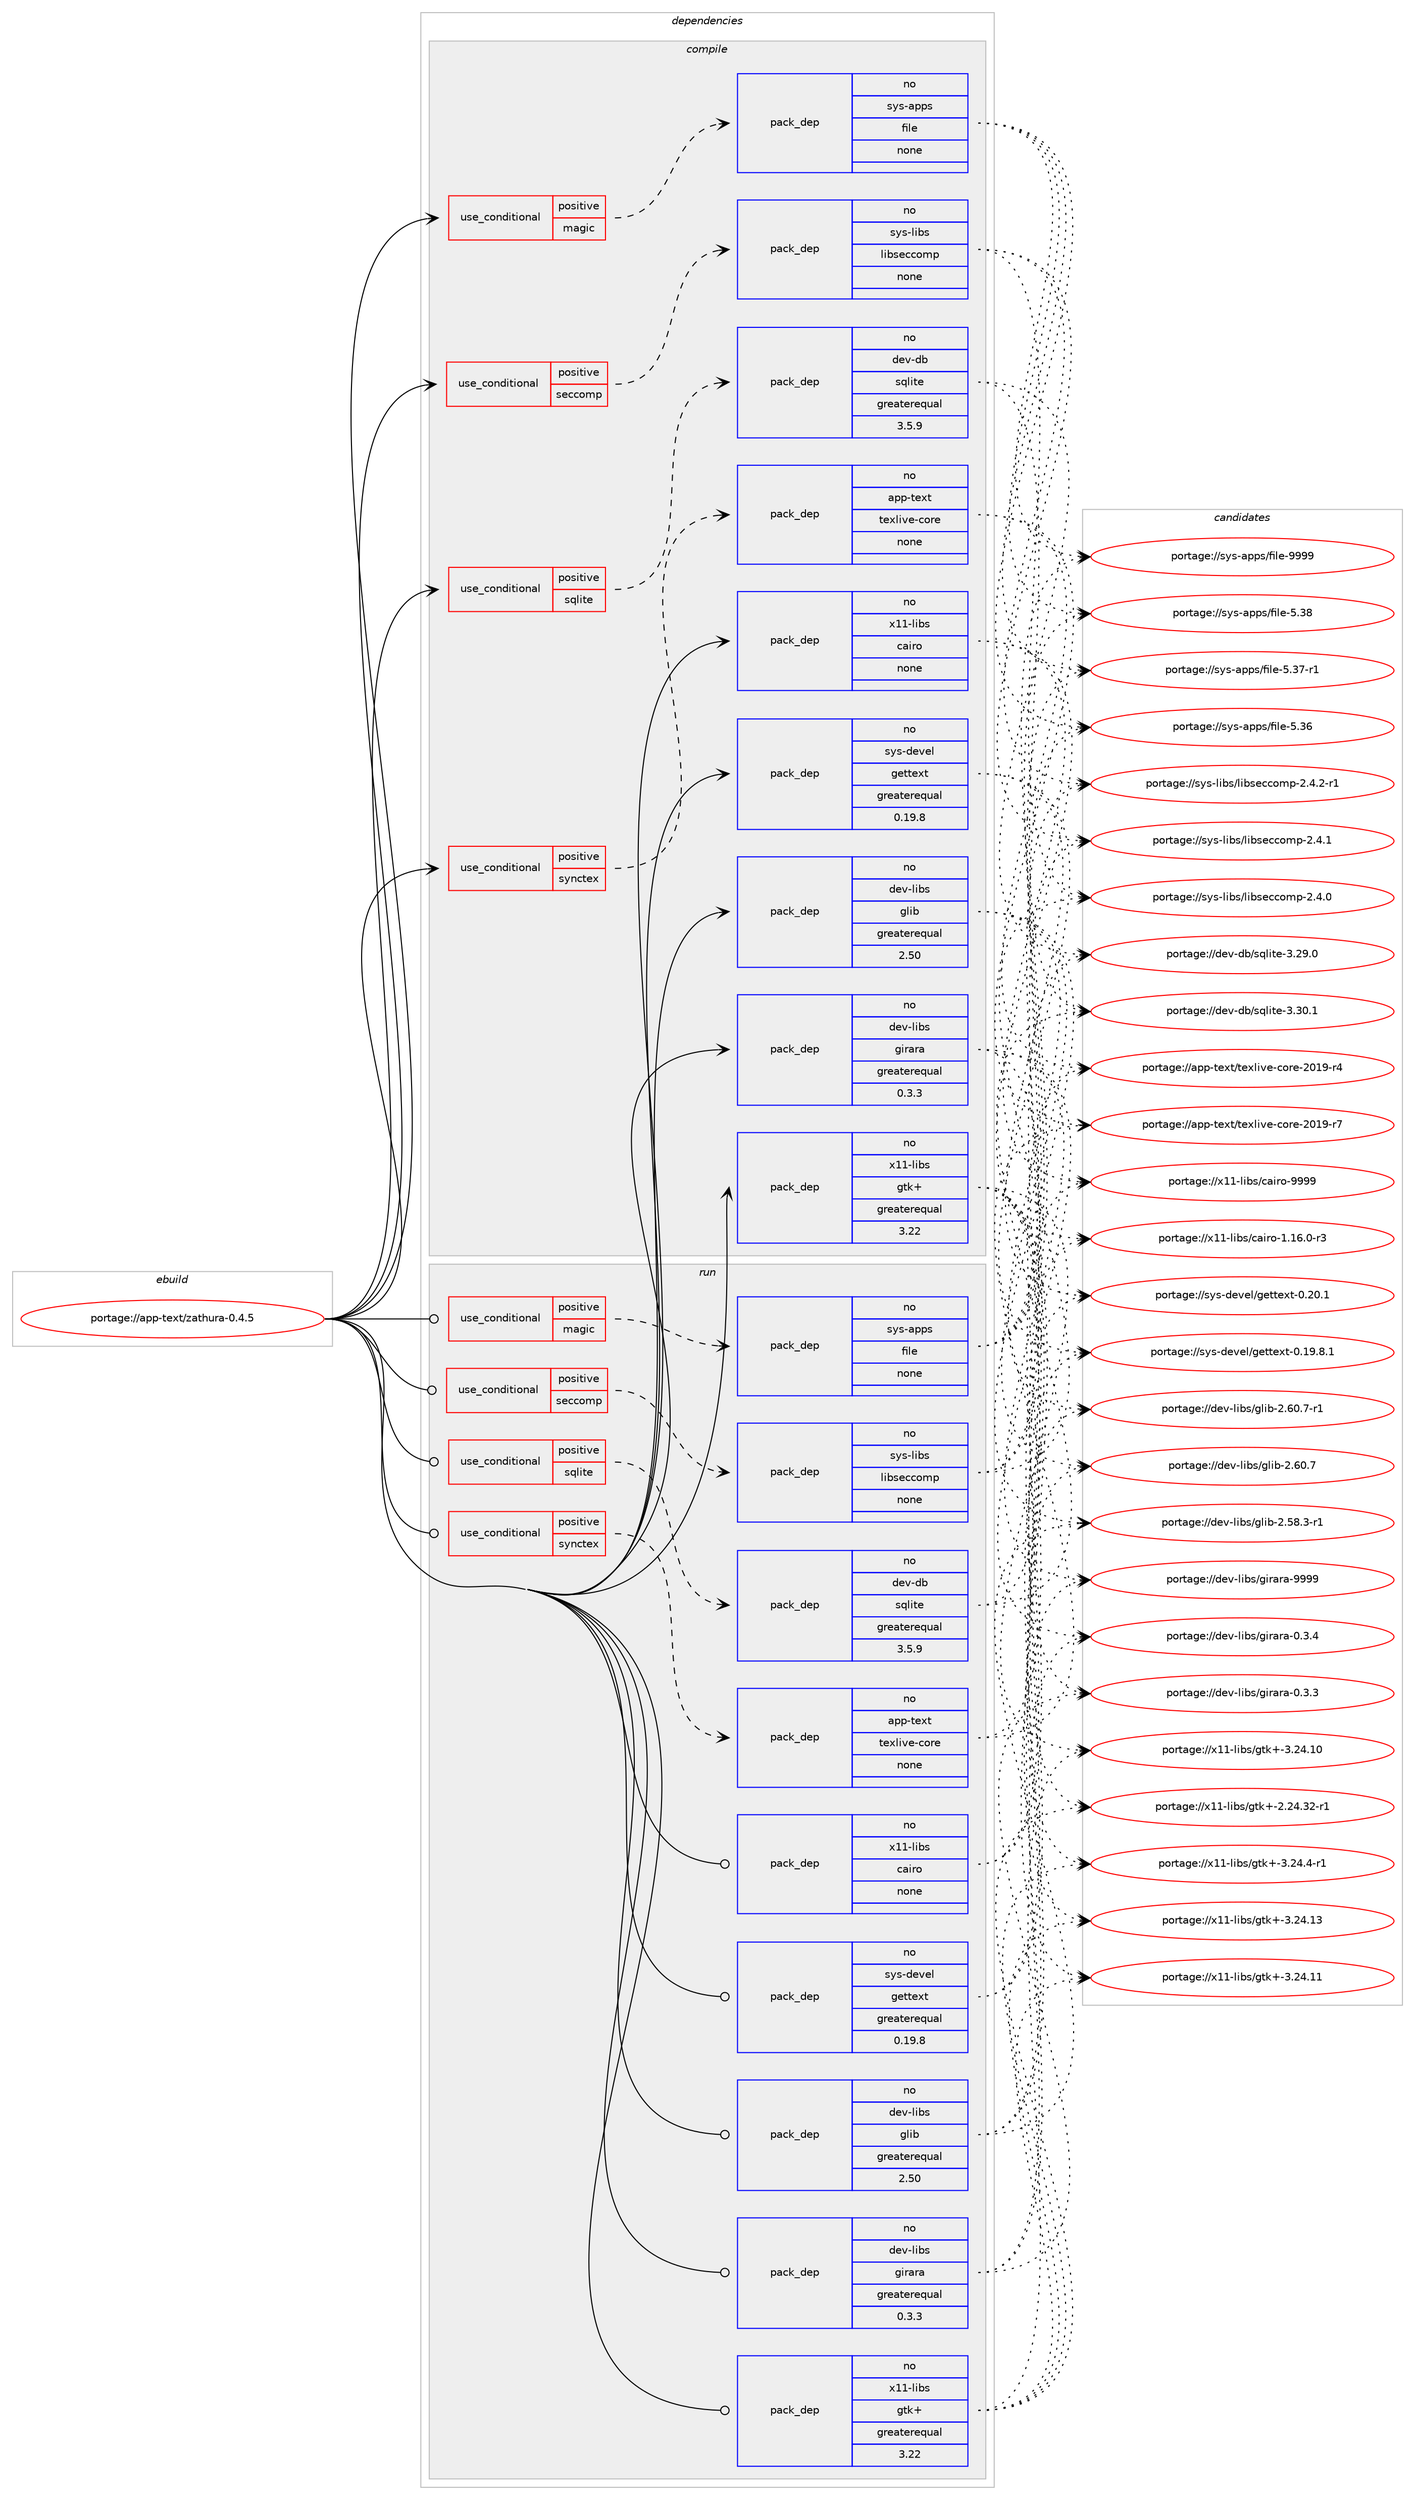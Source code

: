 digraph prolog {

# *************
# Graph options
# *************

newrank=true;
concentrate=true;
compound=true;
graph [rankdir=LR,fontname=Helvetica,fontsize=10,ranksep=1.5];#, ranksep=2.5, nodesep=0.2];
edge  [arrowhead=vee];
node  [fontname=Helvetica,fontsize=10];

# **********
# The ebuild
# **********

subgraph cluster_leftcol {
color=gray;
label=<<i>ebuild</i>>;
id [label="portage://app-text/zathura-0.4.5", color=red, width=4, href="../app-text/zathura-0.4.5.svg"];
}

# ****************
# The dependencies
# ****************

subgraph cluster_midcol {
color=gray;
label=<<i>dependencies</i>>;
subgraph cluster_compile {
fillcolor="#eeeeee";
style=filled;
label=<<i>compile</i>>;
subgraph cond139201 {
dependency590761 [label=<<TABLE BORDER="0" CELLBORDER="1" CELLSPACING="0" CELLPADDING="4"><TR><TD ROWSPAN="3" CELLPADDING="10">use_conditional</TD></TR><TR><TD>positive</TD></TR><TR><TD>magic</TD></TR></TABLE>>, shape=none, color=red];
subgraph pack443691 {
dependency590762 [label=<<TABLE BORDER="0" CELLBORDER="1" CELLSPACING="0" CELLPADDING="4" WIDTH="220"><TR><TD ROWSPAN="6" CELLPADDING="30">pack_dep</TD></TR><TR><TD WIDTH="110">no</TD></TR><TR><TD>sys-apps</TD></TR><TR><TD>file</TD></TR><TR><TD>none</TD></TR><TR><TD></TD></TR></TABLE>>, shape=none, color=blue];
}
dependency590761:e -> dependency590762:w [weight=20,style="dashed",arrowhead="vee"];
}
id:e -> dependency590761:w [weight=20,style="solid",arrowhead="vee"];
subgraph cond139202 {
dependency590763 [label=<<TABLE BORDER="0" CELLBORDER="1" CELLSPACING="0" CELLPADDING="4"><TR><TD ROWSPAN="3" CELLPADDING="10">use_conditional</TD></TR><TR><TD>positive</TD></TR><TR><TD>seccomp</TD></TR></TABLE>>, shape=none, color=red];
subgraph pack443692 {
dependency590764 [label=<<TABLE BORDER="0" CELLBORDER="1" CELLSPACING="0" CELLPADDING="4" WIDTH="220"><TR><TD ROWSPAN="6" CELLPADDING="30">pack_dep</TD></TR><TR><TD WIDTH="110">no</TD></TR><TR><TD>sys-libs</TD></TR><TR><TD>libseccomp</TD></TR><TR><TD>none</TD></TR><TR><TD></TD></TR></TABLE>>, shape=none, color=blue];
}
dependency590763:e -> dependency590764:w [weight=20,style="dashed",arrowhead="vee"];
}
id:e -> dependency590763:w [weight=20,style="solid",arrowhead="vee"];
subgraph cond139203 {
dependency590765 [label=<<TABLE BORDER="0" CELLBORDER="1" CELLSPACING="0" CELLPADDING="4"><TR><TD ROWSPAN="3" CELLPADDING="10">use_conditional</TD></TR><TR><TD>positive</TD></TR><TR><TD>sqlite</TD></TR></TABLE>>, shape=none, color=red];
subgraph pack443693 {
dependency590766 [label=<<TABLE BORDER="0" CELLBORDER="1" CELLSPACING="0" CELLPADDING="4" WIDTH="220"><TR><TD ROWSPAN="6" CELLPADDING="30">pack_dep</TD></TR><TR><TD WIDTH="110">no</TD></TR><TR><TD>dev-db</TD></TR><TR><TD>sqlite</TD></TR><TR><TD>greaterequal</TD></TR><TR><TD>3.5.9</TD></TR></TABLE>>, shape=none, color=blue];
}
dependency590765:e -> dependency590766:w [weight=20,style="dashed",arrowhead="vee"];
}
id:e -> dependency590765:w [weight=20,style="solid",arrowhead="vee"];
subgraph cond139204 {
dependency590767 [label=<<TABLE BORDER="0" CELLBORDER="1" CELLSPACING="0" CELLPADDING="4"><TR><TD ROWSPAN="3" CELLPADDING="10">use_conditional</TD></TR><TR><TD>positive</TD></TR><TR><TD>synctex</TD></TR></TABLE>>, shape=none, color=red];
subgraph pack443694 {
dependency590768 [label=<<TABLE BORDER="0" CELLBORDER="1" CELLSPACING="0" CELLPADDING="4" WIDTH="220"><TR><TD ROWSPAN="6" CELLPADDING="30">pack_dep</TD></TR><TR><TD WIDTH="110">no</TD></TR><TR><TD>app-text</TD></TR><TR><TD>texlive-core</TD></TR><TR><TD>none</TD></TR><TR><TD></TD></TR></TABLE>>, shape=none, color=blue];
}
dependency590767:e -> dependency590768:w [weight=20,style="dashed",arrowhead="vee"];
}
id:e -> dependency590767:w [weight=20,style="solid",arrowhead="vee"];
subgraph pack443695 {
dependency590769 [label=<<TABLE BORDER="0" CELLBORDER="1" CELLSPACING="0" CELLPADDING="4" WIDTH="220"><TR><TD ROWSPAN="6" CELLPADDING="30">pack_dep</TD></TR><TR><TD WIDTH="110">no</TD></TR><TR><TD>dev-libs</TD></TR><TR><TD>girara</TD></TR><TR><TD>greaterequal</TD></TR><TR><TD>0.3.3</TD></TR></TABLE>>, shape=none, color=blue];
}
id:e -> dependency590769:w [weight=20,style="solid",arrowhead="vee"];
subgraph pack443696 {
dependency590770 [label=<<TABLE BORDER="0" CELLBORDER="1" CELLSPACING="0" CELLPADDING="4" WIDTH="220"><TR><TD ROWSPAN="6" CELLPADDING="30">pack_dep</TD></TR><TR><TD WIDTH="110">no</TD></TR><TR><TD>dev-libs</TD></TR><TR><TD>glib</TD></TR><TR><TD>greaterequal</TD></TR><TR><TD>2.50</TD></TR></TABLE>>, shape=none, color=blue];
}
id:e -> dependency590770:w [weight=20,style="solid",arrowhead="vee"];
subgraph pack443697 {
dependency590771 [label=<<TABLE BORDER="0" CELLBORDER="1" CELLSPACING="0" CELLPADDING="4" WIDTH="220"><TR><TD ROWSPAN="6" CELLPADDING="30">pack_dep</TD></TR><TR><TD WIDTH="110">no</TD></TR><TR><TD>sys-devel</TD></TR><TR><TD>gettext</TD></TR><TR><TD>greaterequal</TD></TR><TR><TD>0.19.8</TD></TR></TABLE>>, shape=none, color=blue];
}
id:e -> dependency590771:w [weight=20,style="solid",arrowhead="vee"];
subgraph pack443698 {
dependency590772 [label=<<TABLE BORDER="0" CELLBORDER="1" CELLSPACING="0" CELLPADDING="4" WIDTH="220"><TR><TD ROWSPAN="6" CELLPADDING="30">pack_dep</TD></TR><TR><TD WIDTH="110">no</TD></TR><TR><TD>x11-libs</TD></TR><TR><TD>cairo</TD></TR><TR><TD>none</TD></TR><TR><TD></TD></TR></TABLE>>, shape=none, color=blue];
}
id:e -> dependency590772:w [weight=20,style="solid",arrowhead="vee"];
subgraph pack443699 {
dependency590773 [label=<<TABLE BORDER="0" CELLBORDER="1" CELLSPACING="0" CELLPADDING="4" WIDTH="220"><TR><TD ROWSPAN="6" CELLPADDING="30">pack_dep</TD></TR><TR><TD WIDTH="110">no</TD></TR><TR><TD>x11-libs</TD></TR><TR><TD>gtk+</TD></TR><TR><TD>greaterequal</TD></TR><TR><TD>3.22</TD></TR></TABLE>>, shape=none, color=blue];
}
id:e -> dependency590773:w [weight=20,style="solid",arrowhead="vee"];
}
subgraph cluster_compileandrun {
fillcolor="#eeeeee";
style=filled;
label=<<i>compile and run</i>>;
}
subgraph cluster_run {
fillcolor="#eeeeee";
style=filled;
label=<<i>run</i>>;
subgraph cond139205 {
dependency590774 [label=<<TABLE BORDER="0" CELLBORDER="1" CELLSPACING="0" CELLPADDING="4"><TR><TD ROWSPAN="3" CELLPADDING="10">use_conditional</TD></TR><TR><TD>positive</TD></TR><TR><TD>magic</TD></TR></TABLE>>, shape=none, color=red];
subgraph pack443700 {
dependency590775 [label=<<TABLE BORDER="0" CELLBORDER="1" CELLSPACING="0" CELLPADDING="4" WIDTH="220"><TR><TD ROWSPAN="6" CELLPADDING="30">pack_dep</TD></TR><TR><TD WIDTH="110">no</TD></TR><TR><TD>sys-apps</TD></TR><TR><TD>file</TD></TR><TR><TD>none</TD></TR><TR><TD></TD></TR></TABLE>>, shape=none, color=blue];
}
dependency590774:e -> dependency590775:w [weight=20,style="dashed",arrowhead="vee"];
}
id:e -> dependency590774:w [weight=20,style="solid",arrowhead="odot"];
subgraph cond139206 {
dependency590776 [label=<<TABLE BORDER="0" CELLBORDER="1" CELLSPACING="0" CELLPADDING="4"><TR><TD ROWSPAN="3" CELLPADDING="10">use_conditional</TD></TR><TR><TD>positive</TD></TR><TR><TD>seccomp</TD></TR></TABLE>>, shape=none, color=red];
subgraph pack443701 {
dependency590777 [label=<<TABLE BORDER="0" CELLBORDER="1" CELLSPACING="0" CELLPADDING="4" WIDTH="220"><TR><TD ROWSPAN="6" CELLPADDING="30">pack_dep</TD></TR><TR><TD WIDTH="110">no</TD></TR><TR><TD>sys-libs</TD></TR><TR><TD>libseccomp</TD></TR><TR><TD>none</TD></TR><TR><TD></TD></TR></TABLE>>, shape=none, color=blue];
}
dependency590776:e -> dependency590777:w [weight=20,style="dashed",arrowhead="vee"];
}
id:e -> dependency590776:w [weight=20,style="solid",arrowhead="odot"];
subgraph cond139207 {
dependency590778 [label=<<TABLE BORDER="0" CELLBORDER="1" CELLSPACING="0" CELLPADDING="4"><TR><TD ROWSPAN="3" CELLPADDING="10">use_conditional</TD></TR><TR><TD>positive</TD></TR><TR><TD>sqlite</TD></TR></TABLE>>, shape=none, color=red];
subgraph pack443702 {
dependency590779 [label=<<TABLE BORDER="0" CELLBORDER="1" CELLSPACING="0" CELLPADDING="4" WIDTH="220"><TR><TD ROWSPAN="6" CELLPADDING="30">pack_dep</TD></TR><TR><TD WIDTH="110">no</TD></TR><TR><TD>dev-db</TD></TR><TR><TD>sqlite</TD></TR><TR><TD>greaterequal</TD></TR><TR><TD>3.5.9</TD></TR></TABLE>>, shape=none, color=blue];
}
dependency590778:e -> dependency590779:w [weight=20,style="dashed",arrowhead="vee"];
}
id:e -> dependency590778:w [weight=20,style="solid",arrowhead="odot"];
subgraph cond139208 {
dependency590780 [label=<<TABLE BORDER="0" CELLBORDER="1" CELLSPACING="0" CELLPADDING="4"><TR><TD ROWSPAN="3" CELLPADDING="10">use_conditional</TD></TR><TR><TD>positive</TD></TR><TR><TD>synctex</TD></TR></TABLE>>, shape=none, color=red];
subgraph pack443703 {
dependency590781 [label=<<TABLE BORDER="0" CELLBORDER="1" CELLSPACING="0" CELLPADDING="4" WIDTH="220"><TR><TD ROWSPAN="6" CELLPADDING="30">pack_dep</TD></TR><TR><TD WIDTH="110">no</TD></TR><TR><TD>app-text</TD></TR><TR><TD>texlive-core</TD></TR><TR><TD>none</TD></TR><TR><TD></TD></TR></TABLE>>, shape=none, color=blue];
}
dependency590780:e -> dependency590781:w [weight=20,style="dashed",arrowhead="vee"];
}
id:e -> dependency590780:w [weight=20,style="solid",arrowhead="odot"];
subgraph pack443704 {
dependency590782 [label=<<TABLE BORDER="0" CELLBORDER="1" CELLSPACING="0" CELLPADDING="4" WIDTH="220"><TR><TD ROWSPAN="6" CELLPADDING="30">pack_dep</TD></TR><TR><TD WIDTH="110">no</TD></TR><TR><TD>dev-libs</TD></TR><TR><TD>girara</TD></TR><TR><TD>greaterequal</TD></TR><TR><TD>0.3.3</TD></TR></TABLE>>, shape=none, color=blue];
}
id:e -> dependency590782:w [weight=20,style="solid",arrowhead="odot"];
subgraph pack443705 {
dependency590783 [label=<<TABLE BORDER="0" CELLBORDER="1" CELLSPACING="0" CELLPADDING="4" WIDTH="220"><TR><TD ROWSPAN="6" CELLPADDING="30">pack_dep</TD></TR><TR><TD WIDTH="110">no</TD></TR><TR><TD>dev-libs</TD></TR><TR><TD>glib</TD></TR><TR><TD>greaterequal</TD></TR><TR><TD>2.50</TD></TR></TABLE>>, shape=none, color=blue];
}
id:e -> dependency590783:w [weight=20,style="solid",arrowhead="odot"];
subgraph pack443706 {
dependency590784 [label=<<TABLE BORDER="0" CELLBORDER="1" CELLSPACING="0" CELLPADDING="4" WIDTH="220"><TR><TD ROWSPAN="6" CELLPADDING="30">pack_dep</TD></TR><TR><TD WIDTH="110">no</TD></TR><TR><TD>sys-devel</TD></TR><TR><TD>gettext</TD></TR><TR><TD>greaterequal</TD></TR><TR><TD>0.19.8</TD></TR></TABLE>>, shape=none, color=blue];
}
id:e -> dependency590784:w [weight=20,style="solid",arrowhead="odot"];
subgraph pack443707 {
dependency590785 [label=<<TABLE BORDER="0" CELLBORDER="1" CELLSPACING="0" CELLPADDING="4" WIDTH="220"><TR><TD ROWSPAN="6" CELLPADDING="30">pack_dep</TD></TR><TR><TD WIDTH="110">no</TD></TR><TR><TD>x11-libs</TD></TR><TR><TD>cairo</TD></TR><TR><TD>none</TD></TR><TR><TD></TD></TR></TABLE>>, shape=none, color=blue];
}
id:e -> dependency590785:w [weight=20,style="solid",arrowhead="odot"];
subgraph pack443708 {
dependency590786 [label=<<TABLE BORDER="0" CELLBORDER="1" CELLSPACING="0" CELLPADDING="4" WIDTH="220"><TR><TD ROWSPAN="6" CELLPADDING="30">pack_dep</TD></TR><TR><TD WIDTH="110">no</TD></TR><TR><TD>x11-libs</TD></TR><TR><TD>gtk+</TD></TR><TR><TD>greaterequal</TD></TR><TR><TD>3.22</TD></TR></TABLE>>, shape=none, color=blue];
}
id:e -> dependency590786:w [weight=20,style="solid",arrowhead="odot"];
}
}

# **************
# The candidates
# **************

subgraph cluster_choices {
rank=same;
color=gray;
label=<<i>candidates</i>>;

subgraph choice443691 {
color=black;
nodesep=1;
choice1151211154597112112115471021051081014557575757 [label="portage://sys-apps/file-9999", color=red, width=4,href="../sys-apps/file-9999.svg"];
choice1151211154597112112115471021051081014553465156 [label="portage://sys-apps/file-5.38", color=red, width=4,href="../sys-apps/file-5.38.svg"];
choice11512111545971121121154710210510810145534651554511449 [label="portage://sys-apps/file-5.37-r1", color=red, width=4,href="../sys-apps/file-5.37-r1.svg"];
choice1151211154597112112115471021051081014553465154 [label="portage://sys-apps/file-5.36", color=red, width=4,href="../sys-apps/file-5.36.svg"];
dependency590762:e -> choice1151211154597112112115471021051081014557575757:w [style=dotted,weight="100"];
dependency590762:e -> choice1151211154597112112115471021051081014553465156:w [style=dotted,weight="100"];
dependency590762:e -> choice11512111545971121121154710210510810145534651554511449:w [style=dotted,weight="100"];
dependency590762:e -> choice1151211154597112112115471021051081014553465154:w [style=dotted,weight="100"];
}
subgraph choice443692 {
color=black;
nodesep=1;
choice1151211154510810598115471081059811510199991111091124550465246504511449 [label="portage://sys-libs/libseccomp-2.4.2-r1", color=red, width=4,href="../sys-libs/libseccomp-2.4.2-r1.svg"];
choice115121115451081059811547108105981151019999111109112455046524649 [label="portage://sys-libs/libseccomp-2.4.1", color=red, width=4,href="../sys-libs/libseccomp-2.4.1.svg"];
choice115121115451081059811547108105981151019999111109112455046524648 [label="portage://sys-libs/libseccomp-2.4.0", color=red, width=4,href="../sys-libs/libseccomp-2.4.0.svg"];
dependency590764:e -> choice1151211154510810598115471081059811510199991111091124550465246504511449:w [style=dotted,weight="100"];
dependency590764:e -> choice115121115451081059811547108105981151019999111109112455046524649:w [style=dotted,weight="100"];
dependency590764:e -> choice115121115451081059811547108105981151019999111109112455046524648:w [style=dotted,weight="100"];
}
subgraph choice443693 {
color=black;
nodesep=1;
choice10010111845100984711511310810511610145514651484649 [label="portage://dev-db/sqlite-3.30.1", color=red, width=4,href="../dev-db/sqlite-3.30.1.svg"];
choice10010111845100984711511310810511610145514650574648 [label="portage://dev-db/sqlite-3.29.0", color=red, width=4,href="../dev-db/sqlite-3.29.0.svg"];
dependency590766:e -> choice10010111845100984711511310810511610145514651484649:w [style=dotted,weight="100"];
dependency590766:e -> choice10010111845100984711511310810511610145514650574648:w [style=dotted,weight="100"];
}
subgraph choice443694 {
color=black;
nodesep=1;
choice971121124511610112011647116101120108105118101459911111410145504849574511455 [label="portage://app-text/texlive-core-2019-r7", color=red, width=4,href="../app-text/texlive-core-2019-r7.svg"];
choice971121124511610112011647116101120108105118101459911111410145504849574511452 [label="portage://app-text/texlive-core-2019-r4", color=red, width=4,href="../app-text/texlive-core-2019-r4.svg"];
dependency590768:e -> choice971121124511610112011647116101120108105118101459911111410145504849574511455:w [style=dotted,weight="100"];
dependency590768:e -> choice971121124511610112011647116101120108105118101459911111410145504849574511452:w [style=dotted,weight="100"];
}
subgraph choice443695 {
color=black;
nodesep=1;
choice10010111845108105981154710310511497114974557575757 [label="portage://dev-libs/girara-9999", color=red, width=4,href="../dev-libs/girara-9999.svg"];
choice1001011184510810598115471031051149711497454846514652 [label="portage://dev-libs/girara-0.3.4", color=red, width=4,href="../dev-libs/girara-0.3.4.svg"];
choice1001011184510810598115471031051149711497454846514651 [label="portage://dev-libs/girara-0.3.3", color=red, width=4,href="../dev-libs/girara-0.3.3.svg"];
dependency590769:e -> choice10010111845108105981154710310511497114974557575757:w [style=dotted,weight="100"];
dependency590769:e -> choice1001011184510810598115471031051149711497454846514652:w [style=dotted,weight="100"];
dependency590769:e -> choice1001011184510810598115471031051149711497454846514651:w [style=dotted,weight="100"];
}
subgraph choice443696 {
color=black;
nodesep=1;
choice10010111845108105981154710310810598455046544846554511449 [label="portage://dev-libs/glib-2.60.7-r1", color=red, width=4,href="../dev-libs/glib-2.60.7-r1.svg"];
choice1001011184510810598115471031081059845504654484655 [label="portage://dev-libs/glib-2.60.7", color=red, width=4,href="../dev-libs/glib-2.60.7.svg"];
choice10010111845108105981154710310810598455046535646514511449 [label="portage://dev-libs/glib-2.58.3-r1", color=red, width=4,href="../dev-libs/glib-2.58.3-r1.svg"];
dependency590770:e -> choice10010111845108105981154710310810598455046544846554511449:w [style=dotted,weight="100"];
dependency590770:e -> choice1001011184510810598115471031081059845504654484655:w [style=dotted,weight="100"];
dependency590770:e -> choice10010111845108105981154710310810598455046535646514511449:w [style=dotted,weight="100"];
}
subgraph choice443697 {
color=black;
nodesep=1;
choice115121115451001011181011084710310111611610112011645484650484649 [label="portage://sys-devel/gettext-0.20.1", color=red, width=4,href="../sys-devel/gettext-0.20.1.svg"];
choice1151211154510010111810110847103101116116101120116454846495746564649 [label="portage://sys-devel/gettext-0.19.8.1", color=red, width=4,href="../sys-devel/gettext-0.19.8.1.svg"];
dependency590771:e -> choice115121115451001011181011084710310111611610112011645484650484649:w [style=dotted,weight="100"];
dependency590771:e -> choice1151211154510010111810110847103101116116101120116454846495746564649:w [style=dotted,weight="100"];
}
subgraph choice443698 {
color=black;
nodesep=1;
choice120494945108105981154799971051141114557575757 [label="portage://x11-libs/cairo-9999", color=red, width=4,href="../x11-libs/cairo-9999.svg"];
choice12049494510810598115479997105114111454946495446484511451 [label="portage://x11-libs/cairo-1.16.0-r3", color=red, width=4,href="../x11-libs/cairo-1.16.0-r3.svg"];
dependency590772:e -> choice120494945108105981154799971051141114557575757:w [style=dotted,weight="100"];
dependency590772:e -> choice12049494510810598115479997105114111454946495446484511451:w [style=dotted,weight="100"];
}
subgraph choice443699 {
color=black;
nodesep=1;
choice120494945108105981154710311610743455146505246524511449 [label="portage://x11-libs/gtk+-3.24.4-r1", color=red, width=4,href="../x11-libs/gtk+-3.24.4-r1.svg"];
choice1204949451081059811547103116107434551465052464951 [label="portage://x11-libs/gtk+-3.24.13", color=red, width=4,href="../x11-libs/gtk+-3.24.13.svg"];
choice1204949451081059811547103116107434551465052464949 [label="portage://x11-libs/gtk+-3.24.11", color=red, width=4,href="../x11-libs/gtk+-3.24.11.svg"];
choice1204949451081059811547103116107434551465052464948 [label="portage://x11-libs/gtk+-3.24.10", color=red, width=4,href="../x11-libs/gtk+-3.24.10.svg"];
choice12049494510810598115471031161074345504650524651504511449 [label="portage://x11-libs/gtk+-2.24.32-r1", color=red, width=4,href="../x11-libs/gtk+-2.24.32-r1.svg"];
dependency590773:e -> choice120494945108105981154710311610743455146505246524511449:w [style=dotted,weight="100"];
dependency590773:e -> choice1204949451081059811547103116107434551465052464951:w [style=dotted,weight="100"];
dependency590773:e -> choice1204949451081059811547103116107434551465052464949:w [style=dotted,weight="100"];
dependency590773:e -> choice1204949451081059811547103116107434551465052464948:w [style=dotted,weight="100"];
dependency590773:e -> choice12049494510810598115471031161074345504650524651504511449:w [style=dotted,weight="100"];
}
subgraph choice443700 {
color=black;
nodesep=1;
choice1151211154597112112115471021051081014557575757 [label="portage://sys-apps/file-9999", color=red, width=4,href="../sys-apps/file-9999.svg"];
choice1151211154597112112115471021051081014553465156 [label="portage://sys-apps/file-5.38", color=red, width=4,href="../sys-apps/file-5.38.svg"];
choice11512111545971121121154710210510810145534651554511449 [label="portage://sys-apps/file-5.37-r1", color=red, width=4,href="../sys-apps/file-5.37-r1.svg"];
choice1151211154597112112115471021051081014553465154 [label="portage://sys-apps/file-5.36", color=red, width=4,href="../sys-apps/file-5.36.svg"];
dependency590775:e -> choice1151211154597112112115471021051081014557575757:w [style=dotted,weight="100"];
dependency590775:e -> choice1151211154597112112115471021051081014553465156:w [style=dotted,weight="100"];
dependency590775:e -> choice11512111545971121121154710210510810145534651554511449:w [style=dotted,weight="100"];
dependency590775:e -> choice1151211154597112112115471021051081014553465154:w [style=dotted,weight="100"];
}
subgraph choice443701 {
color=black;
nodesep=1;
choice1151211154510810598115471081059811510199991111091124550465246504511449 [label="portage://sys-libs/libseccomp-2.4.2-r1", color=red, width=4,href="../sys-libs/libseccomp-2.4.2-r1.svg"];
choice115121115451081059811547108105981151019999111109112455046524649 [label="portage://sys-libs/libseccomp-2.4.1", color=red, width=4,href="../sys-libs/libseccomp-2.4.1.svg"];
choice115121115451081059811547108105981151019999111109112455046524648 [label="portage://sys-libs/libseccomp-2.4.0", color=red, width=4,href="../sys-libs/libseccomp-2.4.0.svg"];
dependency590777:e -> choice1151211154510810598115471081059811510199991111091124550465246504511449:w [style=dotted,weight="100"];
dependency590777:e -> choice115121115451081059811547108105981151019999111109112455046524649:w [style=dotted,weight="100"];
dependency590777:e -> choice115121115451081059811547108105981151019999111109112455046524648:w [style=dotted,weight="100"];
}
subgraph choice443702 {
color=black;
nodesep=1;
choice10010111845100984711511310810511610145514651484649 [label="portage://dev-db/sqlite-3.30.1", color=red, width=4,href="../dev-db/sqlite-3.30.1.svg"];
choice10010111845100984711511310810511610145514650574648 [label="portage://dev-db/sqlite-3.29.0", color=red, width=4,href="../dev-db/sqlite-3.29.0.svg"];
dependency590779:e -> choice10010111845100984711511310810511610145514651484649:w [style=dotted,weight="100"];
dependency590779:e -> choice10010111845100984711511310810511610145514650574648:w [style=dotted,weight="100"];
}
subgraph choice443703 {
color=black;
nodesep=1;
choice971121124511610112011647116101120108105118101459911111410145504849574511455 [label="portage://app-text/texlive-core-2019-r7", color=red, width=4,href="../app-text/texlive-core-2019-r7.svg"];
choice971121124511610112011647116101120108105118101459911111410145504849574511452 [label="portage://app-text/texlive-core-2019-r4", color=red, width=4,href="../app-text/texlive-core-2019-r4.svg"];
dependency590781:e -> choice971121124511610112011647116101120108105118101459911111410145504849574511455:w [style=dotted,weight="100"];
dependency590781:e -> choice971121124511610112011647116101120108105118101459911111410145504849574511452:w [style=dotted,weight="100"];
}
subgraph choice443704 {
color=black;
nodesep=1;
choice10010111845108105981154710310511497114974557575757 [label="portage://dev-libs/girara-9999", color=red, width=4,href="../dev-libs/girara-9999.svg"];
choice1001011184510810598115471031051149711497454846514652 [label="portage://dev-libs/girara-0.3.4", color=red, width=4,href="../dev-libs/girara-0.3.4.svg"];
choice1001011184510810598115471031051149711497454846514651 [label="portage://dev-libs/girara-0.3.3", color=red, width=4,href="../dev-libs/girara-0.3.3.svg"];
dependency590782:e -> choice10010111845108105981154710310511497114974557575757:w [style=dotted,weight="100"];
dependency590782:e -> choice1001011184510810598115471031051149711497454846514652:w [style=dotted,weight="100"];
dependency590782:e -> choice1001011184510810598115471031051149711497454846514651:w [style=dotted,weight="100"];
}
subgraph choice443705 {
color=black;
nodesep=1;
choice10010111845108105981154710310810598455046544846554511449 [label="portage://dev-libs/glib-2.60.7-r1", color=red, width=4,href="../dev-libs/glib-2.60.7-r1.svg"];
choice1001011184510810598115471031081059845504654484655 [label="portage://dev-libs/glib-2.60.7", color=red, width=4,href="../dev-libs/glib-2.60.7.svg"];
choice10010111845108105981154710310810598455046535646514511449 [label="portage://dev-libs/glib-2.58.3-r1", color=red, width=4,href="../dev-libs/glib-2.58.3-r1.svg"];
dependency590783:e -> choice10010111845108105981154710310810598455046544846554511449:w [style=dotted,weight="100"];
dependency590783:e -> choice1001011184510810598115471031081059845504654484655:w [style=dotted,weight="100"];
dependency590783:e -> choice10010111845108105981154710310810598455046535646514511449:w [style=dotted,weight="100"];
}
subgraph choice443706 {
color=black;
nodesep=1;
choice115121115451001011181011084710310111611610112011645484650484649 [label="portage://sys-devel/gettext-0.20.1", color=red, width=4,href="../sys-devel/gettext-0.20.1.svg"];
choice1151211154510010111810110847103101116116101120116454846495746564649 [label="portage://sys-devel/gettext-0.19.8.1", color=red, width=4,href="../sys-devel/gettext-0.19.8.1.svg"];
dependency590784:e -> choice115121115451001011181011084710310111611610112011645484650484649:w [style=dotted,weight="100"];
dependency590784:e -> choice1151211154510010111810110847103101116116101120116454846495746564649:w [style=dotted,weight="100"];
}
subgraph choice443707 {
color=black;
nodesep=1;
choice120494945108105981154799971051141114557575757 [label="portage://x11-libs/cairo-9999", color=red, width=4,href="../x11-libs/cairo-9999.svg"];
choice12049494510810598115479997105114111454946495446484511451 [label="portage://x11-libs/cairo-1.16.0-r3", color=red, width=4,href="../x11-libs/cairo-1.16.0-r3.svg"];
dependency590785:e -> choice120494945108105981154799971051141114557575757:w [style=dotted,weight="100"];
dependency590785:e -> choice12049494510810598115479997105114111454946495446484511451:w [style=dotted,weight="100"];
}
subgraph choice443708 {
color=black;
nodesep=1;
choice120494945108105981154710311610743455146505246524511449 [label="portage://x11-libs/gtk+-3.24.4-r1", color=red, width=4,href="../x11-libs/gtk+-3.24.4-r1.svg"];
choice1204949451081059811547103116107434551465052464951 [label="portage://x11-libs/gtk+-3.24.13", color=red, width=4,href="../x11-libs/gtk+-3.24.13.svg"];
choice1204949451081059811547103116107434551465052464949 [label="portage://x11-libs/gtk+-3.24.11", color=red, width=4,href="../x11-libs/gtk+-3.24.11.svg"];
choice1204949451081059811547103116107434551465052464948 [label="portage://x11-libs/gtk+-3.24.10", color=red, width=4,href="../x11-libs/gtk+-3.24.10.svg"];
choice12049494510810598115471031161074345504650524651504511449 [label="portage://x11-libs/gtk+-2.24.32-r1", color=red, width=4,href="../x11-libs/gtk+-2.24.32-r1.svg"];
dependency590786:e -> choice120494945108105981154710311610743455146505246524511449:w [style=dotted,weight="100"];
dependency590786:e -> choice1204949451081059811547103116107434551465052464951:w [style=dotted,weight="100"];
dependency590786:e -> choice1204949451081059811547103116107434551465052464949:w [style=dotted,weight="100"];
dependency590786:e -> choice1204949451081059811547103116107434551465052464948:w [style=dotted,weight="100"];
dependency590786:e -> choice12049494510810598115471031161074345504650524651504511449:w [style=dotted,weight="100"];
}
}

}
